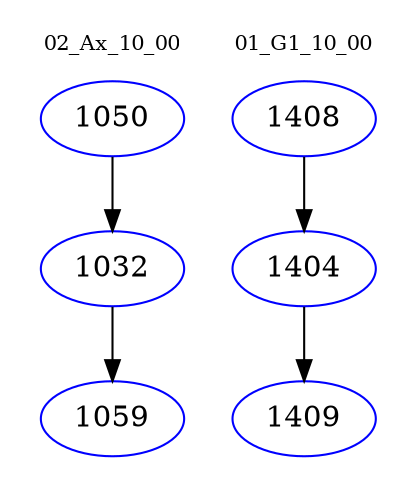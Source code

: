 digraph{
subgraph cluster_0 {
color = white
label = "02_Ax_10_00";
fontsize=10;
T0_1050 [label="1050", color="blue"]
T0_1050 -> T0_1032 [color="black"]
T0_1032 [label="1032", color="blue"]
T0_1032 -> T0_1059 [color="black"]
T0_1059 [label="1059", color="blue"]
}
subgraph cluster_1 {
color = white
label = "01_G1_10_00";
fontsize=10;
T1_1408 [label="1408", color="blue"]
T1_1408 -> T1_1404 [color="black"]
T1_1404 [label="1404", color="blue"]
T1_1404 -> T1_1409 [color="black"]
T1_1409 [label="1409", color="blue"]
}
}
